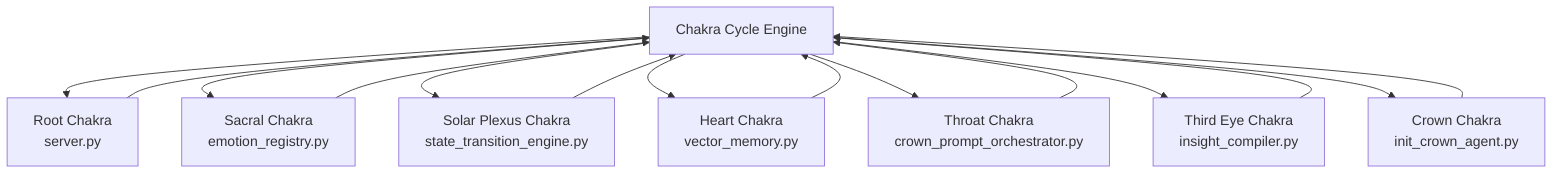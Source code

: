flowchart TB
    Engine["Chakra Cycle Engine"]
    Engine --> Root["Root Chakra\nserver.py"]
    Engine --> Sacral["Sacral Chakra\nemotion_registry.py"]
    Engine --> Solar["Solar Plexus Chakra\nstate_transition_engine.py"]
    Engine --> Heart["Heart Chakra\nvector_memory.py"]
    Engine --> Throat["Throat Chakra\ncrown_prompt_orchestrator.py"]
    Engine --> ThirdEye["Third Eye Chakra\ninsight_compiler.py"]
    Engine --> Crown["Crown Chakra\ninit_crown_agent.py"]
    Root --> Engine
    Sacral --> Engine
    Solar --> Engine
    Heart --> Engine
    Throat --> Engine
    ThirdEye --> Engine
    Crown --> Engine